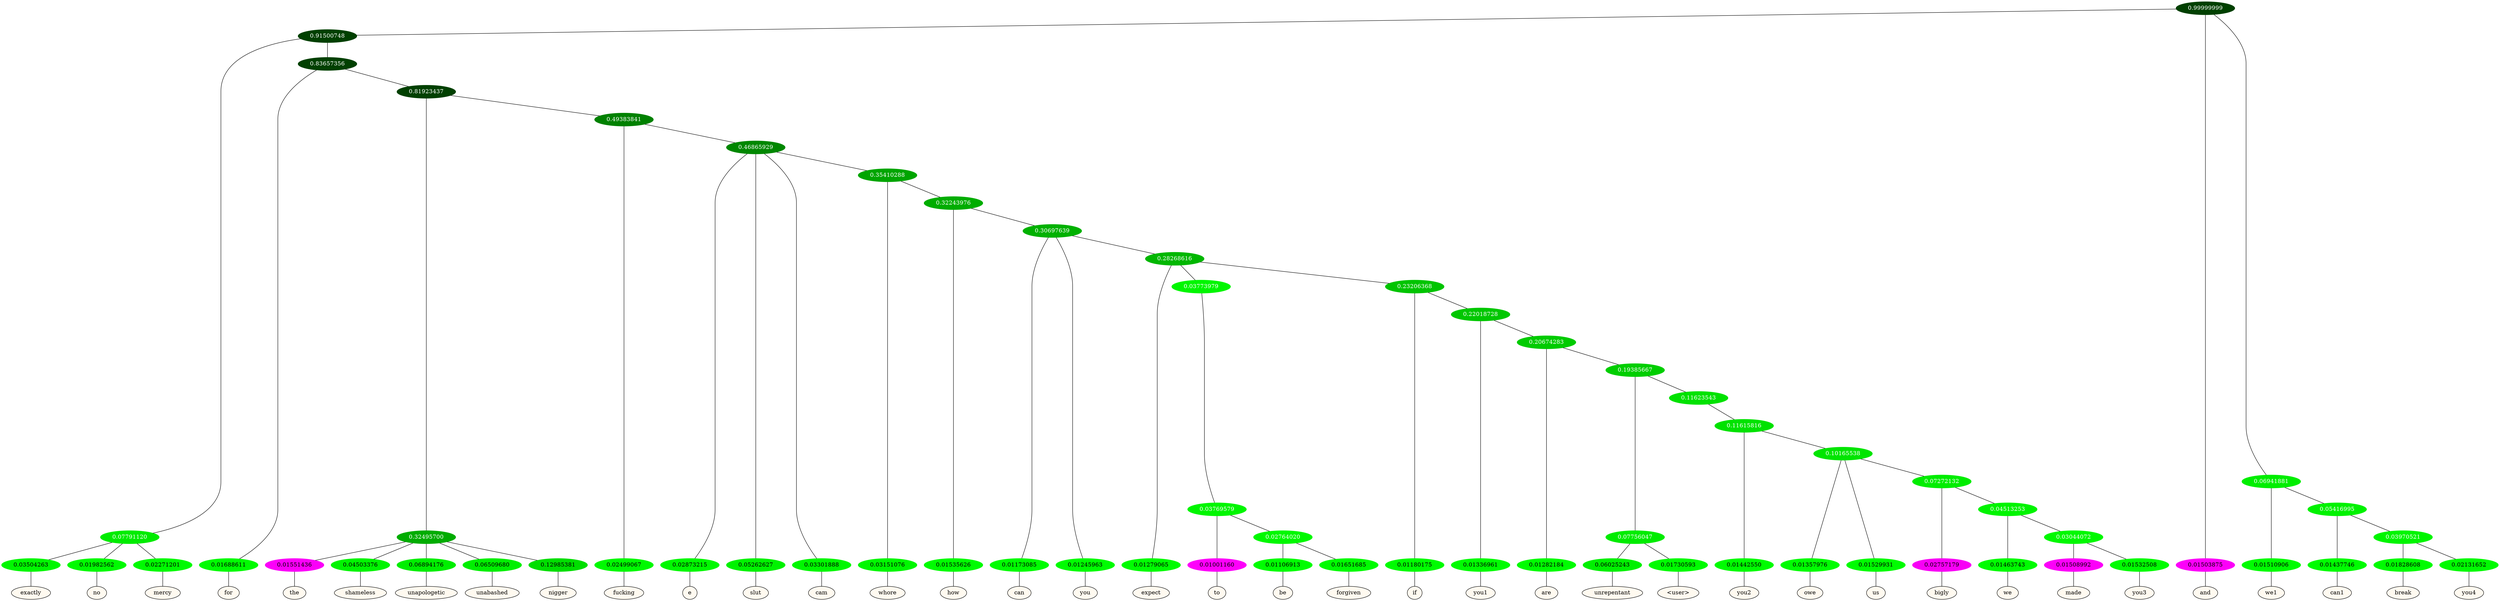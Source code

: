 graph {
	node [format=png height=0.15 nodesep=0.001 ordering=out overlap=prism overlap_scaling=0.01 ranksep=0.001 ratio=0.2 style=filled width=0.15]
	{
		rank=same
		a_w_8 [label=exactly color=black fillcolor=floralwhite style="filled,solid"]
		a_w_9 [label=no color=black fillcolor=floralwhite style="filled,solid"]
		a_w_10 [label=mercy color=black fillcolor=floralwhite style="filled,solid"]
		a_w_11 [label=for color=black fillcolor=floralwhite style="filled,solid"]
		a_w_19 [label=the color=black fillcolor=floralwhite style="filled,solid"]
		a_w_20 [label=shameless color=black fillcolor=floralwhite style="filled,solid"]
		a_w_21 [label=unapologetic color=black fillcolor=floralwhite style="filled,solid"]
		a_w_22 [label=unabashed color=black fillcolor=floralwhite style="filled,solid"]
		a_w_23 [label=nigger color=black fillcolor=floralwhite style="filled,solid"]
		a_w_24 [label=fucking color=black fillcolor=floralwhite style="filled,solid"]
		a_w_26 [label=e color=black fillcolor=floralwhite style="filled,solid"]
		a_w_27 [label=slut color=black fillcolor=floralwhite style="filled,solid"]
		a_w_28 [label=cam color=black fillcolor=floralwhite style="filled,solid"]
		a_w_30 [label=whore color=black fillcolor=floralwhite style="filled,solid"]
		a_w_32 [label=how color=black fillcolor=floralwhite style="filled,solid"]
		a_w_34 [label=can color=black fillcolor=floralwhite style="filled,solid"]
		a_w_35 [label=you color=black fillcolor=floralwhite style="filled,solid"]
		a_w_37 [label=expect color=black fillcolor=floralwhite style="filled,solid"]
		a_w_43 [label=to color=black fillcolor=floralwhite style="filled,solid"]
		a_w_47 [label=be color=black fillcolor=floralwhite style="filled,solid"]
		a_w_48 [label=forgiven color=black fillcolor=floralwhite style="filled,solid"]
		a_w_41 [label=if color=black fillcolor=floralwhite style="filled,solid"]
		a_w_45 [label=you1 color=black fillcolor=floralwhite style="filled,solid"]
		a_w_49 [label=are color=black fillcolor=floralwhite style="filled,solid"]
		a_w_53 [label=unrepentant color=black fillcolor=floralwhite style="filled,solid"]
		a_w_54 [label="\<user\>" color=black fillcolor=floralwhite style="filled,solid"]
		a_w_56 [label=you2 color=black fillcolor=floralwhite style="filled,solid"]
		a_w_58 [label=owe color=black fillcolor=floralwhite style="filled,solid"]
		a_w_59 [label=us color=black fillcolor=floralwhite style="filled,solid"]
		a_w_61 [label=bigly color=black fillcolor=floralwhite style="filled,solid"]
		a_w_63 [label=we color=black fillcolor=floralwhite style="filled,solid"]
		a_w_65 [label=made color=black fillcolor=floralwhite style="filled,solid"]
		a_w_66 [label=you3 color=black fillcolor=floralwhite style="filled,solid"]
		a_w_2 [label=and color=black fillcolor=floralwhite style="filled,solid"]
		a_w_6 [label=we1 color=black fillcolor=floralwhite style="filled,solid"]
		a_w_13 [label=can1 color=black fillcolor=floralwhite style="filled,solid"]
		a_w_17 [label=break color=black fillcolor=floralwhite style="filled,solid"]
		a_w_18 [label=you4 color=black fillcolor=floralwhite style="filled,solid"]
	}
	a_n_8 -- a_w_8
	a_n_9 -- a_w_9
	a_n_10 -- a_w_10
	a_n_11 -- a_w_11
	a_n_19 -- a_w_19
	a_n_20 -- a_w_20
	a_n_21 -- a_w_21
	a_n_22 -- a_w_22
	a_n_23 -- a_w_23
	a_n_24 -- a_w_24
	a_n_26 -- a_w_26
	a_n_27 -- a_w_27
	a_n_28 -- a_w_28
	a_n_30 -- a_w_30
	a_n_32 -- a_w_32
	a_n_34 -- a_w_34
	a_n_35 -- a_w_35
	a_n_37 -- a_w_37
	a_n_43 -- a_w_43
	a_n_47 -- a_w_47
	a_n_48 -- a_w_48
	a_n_41 -- a_w_41
	a_n_45 -- a_w_45
	a_n_49 -- a_w_49
	a_n_53 -- a_w_53
	a_n_54 -- a_w_54
	a_n_56 -- a_w_56
	a_n_58 -- a_w_58
	a_n_59 -- a_w_59
	a_n_61 -- a_w_61
	a_n_63 -- a_w_63
	a_n_65 -- a_w_65
	a_n_66 -- a_w_66
	a_n_2 -- a_w_2
	a_n_6 -- a_w_6
	a_n_13 -- a_w_13
	a_n_17 -- a_w_17
	a_n_18 -- a_w_18
	{
		rank=same
		a_n_8 [label=0.03504263 color="0.334 1.000 0.965" fontcolor=black]
		a_n_9 [label=0.01982562 color="0.334 1.000 0.980" fontcolor=black]
		a_n_10 [label=0.02271201 color="0.334 1.000 0.977" fontcolor=black]
		a_n_11 [label=0.01688611 color="0.334 1.000 0.983" fontcolor=black]
		a_n_19 [label=0.01551436 color="0.835 1.000 0.984" fontcolor=black]
		a_n_20 [label=0.04503376 color="0.334 1.000 0.955" fontcolor=black]
		a_n_21 [label=0.06894176 color="0.334 1.000 0.931" fontcolor=black]
		a_n_22 [label=0.06509680 color="0.334 1.000 0.935" fontcolor=black]
		a_n_23 [label=0.12985381 color="0.334 1.000 0.870" fontcolor=black]
		a_n_24 [label=0.02499067 color="0.334 1.000 0.975" fontcolor=black]
		a_n_26 [label=0.02873215 color="0.334 1.000 0.971" fontcolor=black]
		a_n_27 [label=0.05262627 color="0.334 1.000 0.947" fontcolor=black]
		a_n_28 [label=0.03301888 color="0.334 1.000 0.967" fontcolor=black]
		a_n_30 [label=0.03151076 color="0.334 1.000 0.968" fontcolor=black]
		a_n_32 [label=0.01535626 color="0.334 1.000 0.985" fontcolor=black]
		a_n_34 [label=0.01173085 color="0.334 1.000 0.988" fontcolor=black]
		a_n_35 [label=0.01245963 color="0.334 1.000 0.988" fontcolor=black]
		a_n_37 [label=0.01279065 color="0.334 1.000 0.987" fontcolor=black]
		a_n_43 [label=0.01001160 color="0.835 1.000 0.990" fontcolor=black]
		a_n_47 [label=0.01106913 color="0.334 1.000 0.989" fontcolor=black]
		a_n_48 [label=0.01651685 color="0.334 1.000 0.983" fontcolor=black]
		a_n_41 [label=0.01180175 color="0.334 1.000 0.988" fontcolor=black]
		a_n_45 [label=0.01336961 color="0.334 1.000 0.987" fontcolor=black]
		a_n_49 [label=0.01282184 color="0.334 1.000 0.987" fontcolor=black]
		a_n_53 [label=0.06025243 color="0.334 1.000 0.940" fontcolor=black]
		a_n_54 [label=0.01730593 color="0.334 1.000 0.983" fontcolor=black]
		a_n_56 [label=0.01442550 color="0.334 1.000 0.986" fontcolor=black]
		a_n_58 [label=0.01357976 color="0.334 1.000 0.986" fontcolor=black]
		a_n_59 [label=0.01529931 color="0.334 1.000 0.985" fontcolor=black]
		a_n_61 [label=0.02757179 color="0.835 1.000 0.972" fontcolor=black]
		a_n_63 [label=0.01463743 color="0.334 1.000 0.985" fontcolor=black]
		a_n_65 [label=0.01508992 color="0.835 1.000 0.985" fontcolor=black]
		a_n_66 [label=0.01532508 color="0.334 1.000 0.985" fontcolor=black]
		a_n_2 [label=0.01503875 color="0.835 1.000 0.985" fontcolor=black]
		a_n_6 [label=0.01510906 color="0.334 1.000 0.985" fontcolor=black]
		a_n_13 [label=0.01437746 color="0.334 1.000 0.986" fontcolor=black]
		a_n_17 [label=0.01828608 color="0.334 1.000 0.982" fontcolor=black]
		a_n_18 [label=0.02131652 color="0.334 1.000 0.979" fontcolor=black]
	}
	a_n_0 [label=0.99999999 color="0.334 1.000 0.250" fontcolor=grey99]
	a_n_1 [label=0.91500748 color="0.334 1.000 0.250" fontcolor=grey99]
	a_n_0 -- a_n_1
	a_n_0 -- a_n_2
	a_n_3 [label=0.06941881 color="0.334 1.000 0.931" fontcolor=grey99]
	a_n_0 -- a_n_3
	a_n_4 [label=0.07791120 color="0.334 1.000 0.922" fontcolor=grey99]
	a_n_1 -- a_n_4
	a_n_5 [label=0.83657356 color="0.334 1.000 0.250" fontcolor=grey99]
	a_n_1 -- a_n_5
	a_n_3 -- a_n_6
	a_n_7 [label=0.05416995 color="0.334 1.000 0.946" fontcolor=grey99]
	a_n_3 -- a_n_7
	a_n_4 -- a_n_8
	a_n_4 -- a_n_9
	a_n_4 -- a_n_10
	a_n_5 -- a_n_11
	a_n_12 [label=0.81923437 color="0.334 1.000 0.250" fontcolor=grey99]
	a_n_5 -- a_n_12
	a_n_7 -- a_n_13
	a_n_14 [label=0.03970521 color="0.334 1.000 0.960" fontcolor=grey99]
	a_n_7 -- a_n_14
	a_n_15 [label=0.32495700 color="0.334 1.000 0.675" fontcolor=grey99]
	a_n_12 -- a_n_15
	a_n_16 [label=0.49383841 color="0.334 1.000 0.506" fontcolor=grey99]
	a_n_12 -- a_n_16
	a_n_14 -- a_n_17
	a_n_14 -- a_n_18
	a_n_15 -- a_n_19
	a_n_15 -- a_n_20
	a_n_15 -- a_n_21
	a_n_15 -- a_n_22
	a_n_15 -- a_n_23
	a_n_16 -- a_n_24
	a_n_25 [label=0.46865929 color="0.334 1.000 0.531" fontcolor=grey99]
	a_n_16 -- a_n_25
	a_n_25 -- a_n_26
	a_n_25 -- a_n_27
	a_n_25 -- a_n_28
	a_n_29 [label=0.35410288 color="0.334 1.000 0.646" fontcolor=grey99]
	a_n_25 -- a_n_29
	a_n_29 -- a_n_30
	a_n_31 [label=0.32243976 color="0.334 1.000 0.678" fontcolor=grey99]
	a_n_29 -- a_n_31
	a_n_31 -- a_n_32
	a_n_33 [label=0.30697639 color="0.334 1.000 0.693" fontcolor=grey99]
	a_n_31 -- a_n_33
	a_n_33 -- a_n_34
	a_n_33 -- a_n_35
	a_n_36 [label=0.28268616 color="0.334 1.000 0.717" fontcolor=grey99]
	a_n_33 -- a_n_36
	a_n_36 -- a_n_37
	a_n_38 [label=0.03773979 color="0.334 1.000 0.962" fontcolor=grey99]
	a_n_36 -- a_n_38
	a_n_39 [label=0.23206368 color="0.334 1.000 0.768" fontcolor=grey99]
	a_n_36 -- a_n_39
	a_n_40 [label=0.03769579 color="0.334 1.000 0.962" fontcolor=grey99]
	a_n_38 -- a_n_40
	a_n_39 -- a_n_41
	a_n_42 [label=0.22018728 color="0.334 1.000 0.780" fontcolor=grey99]
	a_n_39 -- a_n_42
	a_n_40 -- a_n_43
	a_n_44 [label=0.02764020 color="0.334 1.000 0.972" fontcolor=grey99]
	a_n_40 -- a_n_44
	a_n_42 -- a_n_45
	a_n_46 [label=0.20674283 color="0.334 1.000 0.793" fontcolor=grey99]
	a_n_42 -- a_n_46
	a_n_44 -- a_n_47
	a_n_44 -- a_n_48
	a_n_46 -- a_n_49
	a_n_50 [label=0.19385667 color="0.334 1.000 0.806" fontcolor=grey99]
	a_n_46 -- a_n_50
	a_n_51 [label=0.07756047 color="0.334 1.000 0.922" fontcolor=grey99]
	a_n_50 -- a_n_51
	a_n_52 [label=0.11623543 color="0.334 1.000 0.884" fontcolor=grey99]
	a_n_50 -- a_n_52
	a_n_51 -- a_n_53
	a_n_51 -- a_n_54
	a_n_55 [label=0.11615816 color="0.334 1.000 0.884" fontcolor=grey99]
	a_n_52 -- a_n_55
	a_n_55 -- a_n_56
	a_n_57 [label=0.10165538 color="0.334 1.000 0.898" fontcolor=grey99]
	a_n_55 -- a_n_57
	a_n_57 -- a_n_58
	a_n_57 -- a_n_59
	a_n_60 [label=0.07272132 color="0.334 1.000 0.927" fontcolor=grey99]
	a_n_57 -- a_n_60
	a_n_60 -- a_n_61
	a_n_62 [label=0.04513253 color="0.334 1.000 0.955" fontcolor=grey99]
	a_n_60 -- a_n_62
	a_n_62 -- a_n_63
	a_n_64 [label=0.03044072 color="0.334 1.000 0.970" fontcolor=grey99]
	a_n_62 -- a_n_64
	a_n_64 -- a_n_65
	a_n_64 -- a_n_66
}
